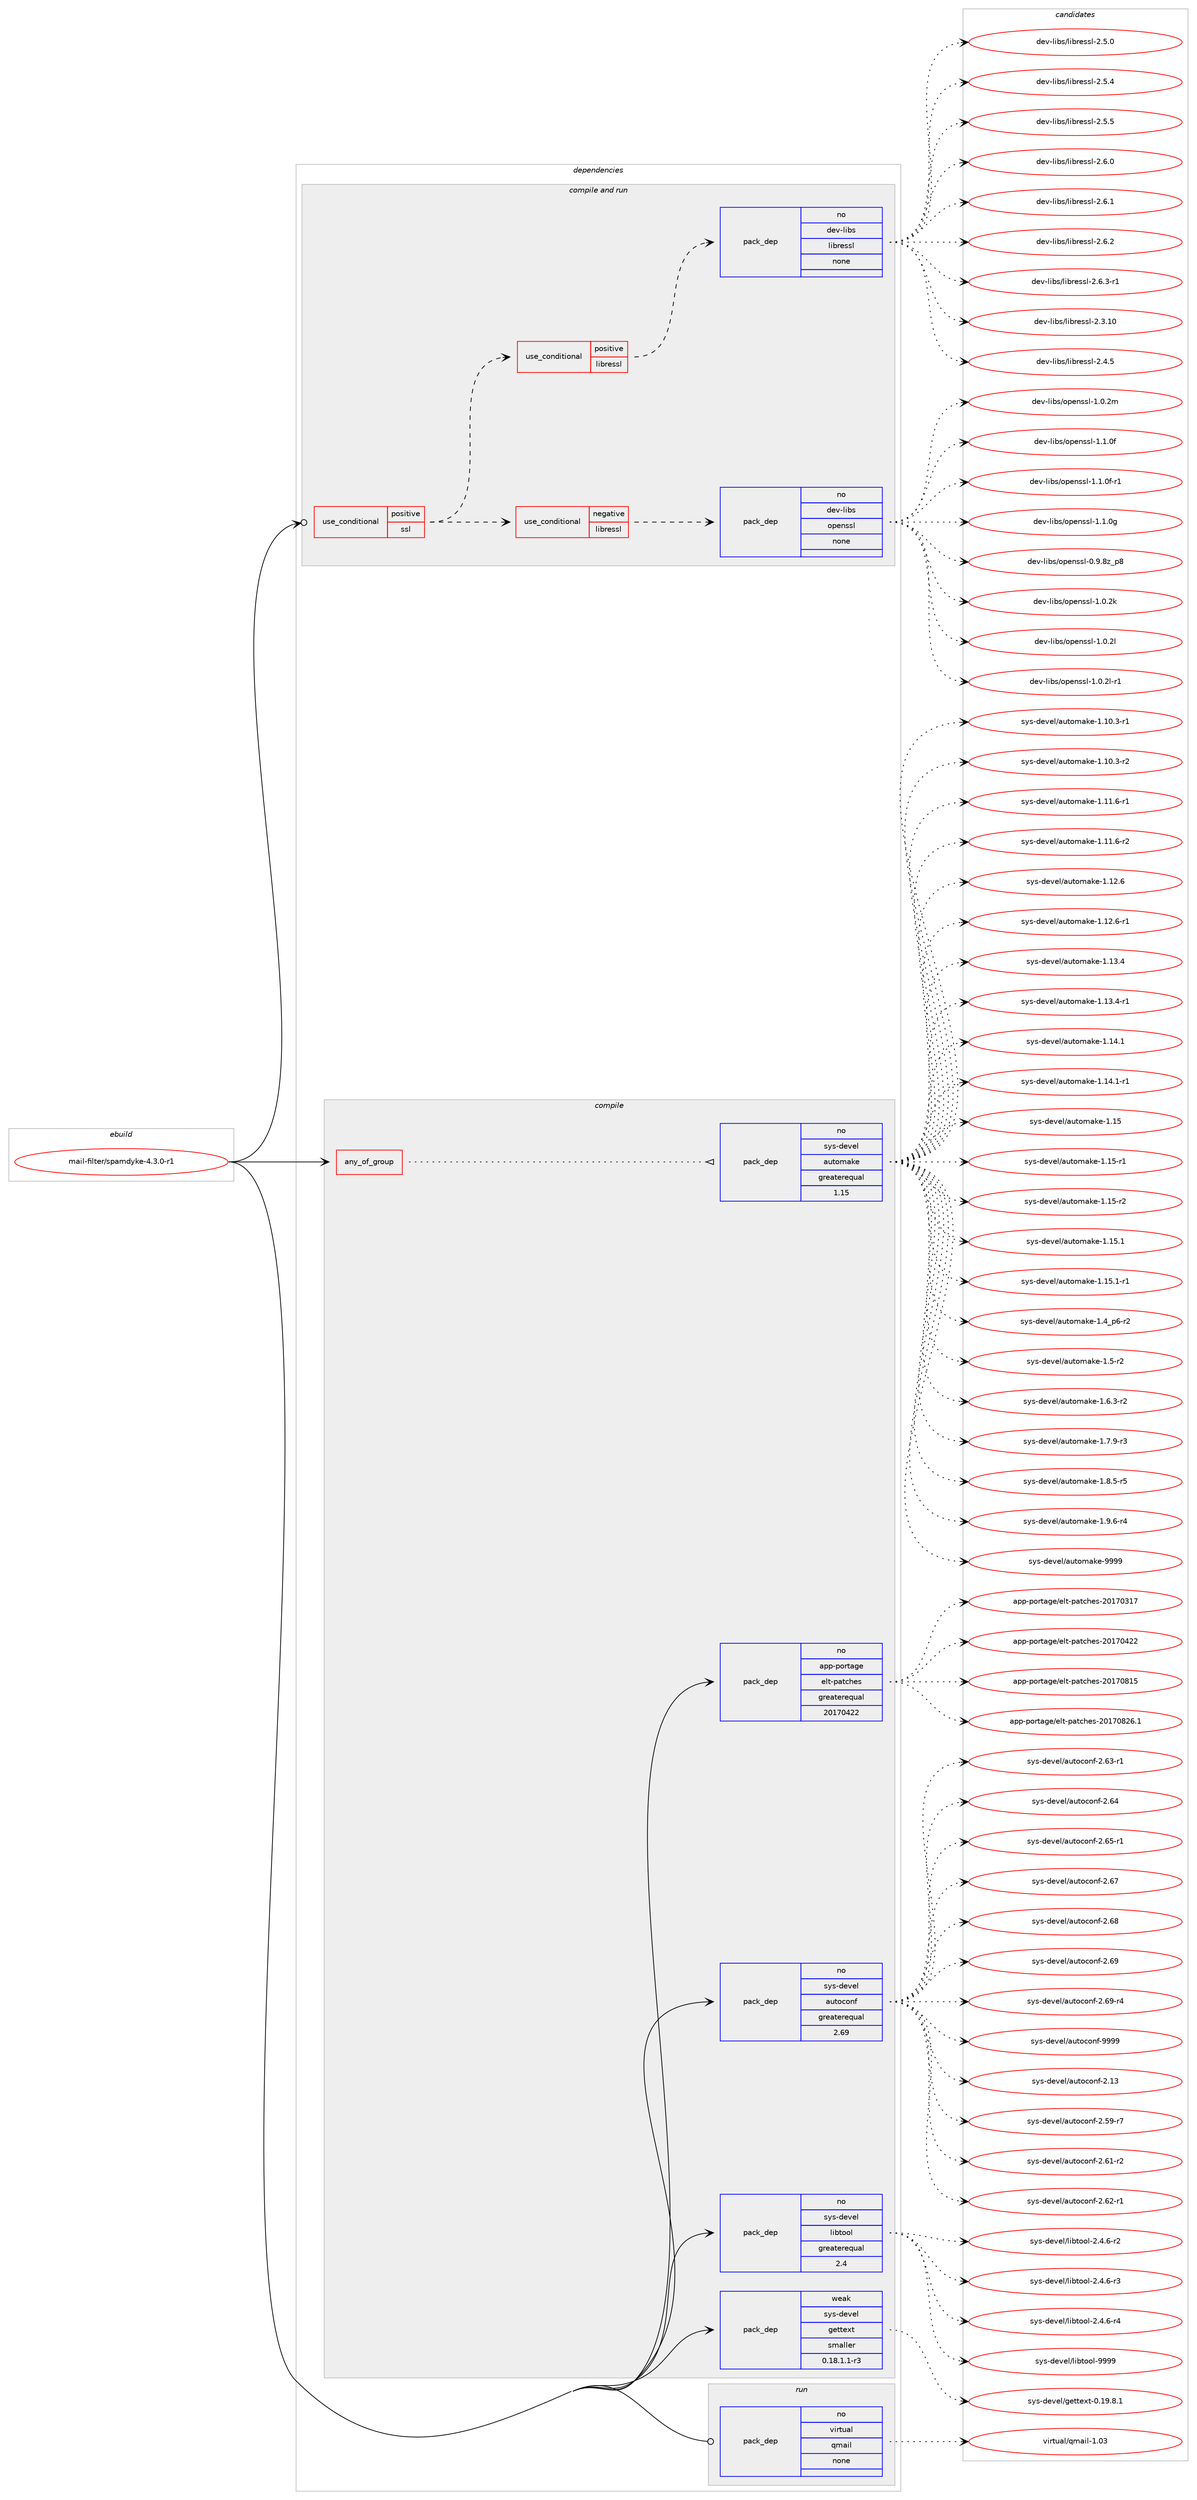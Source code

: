 digraph prolog {

# *************
# Graph options
# *************

newrank=true;
concentrate=true;
compound=true;
graph [rankdir=LR,fontname=Helvetica,fontsize=10,ranksep=1.5];#, ranksep=2.5, nodesep=0.2];
edge  [arrowhead=vee];
node  [fontname=Helvetica,fontsize=10];

# **********
# The ebuild
# **********

subgraph cluster_leftcol {
color=gray;
rank=same;
label=<<i>ebuild</i>>;
id [label="mail-filter/spamdyke-4.3.0-r1", color=red, width=4, href="../mail-filter/spamdyke-4.3.0-r1.svg"];
}

# ****************
# The dependencies
# ****************

subgraph cluster_midcol {
color=gray;
label=<<i>dependencies</i>>;
subgraph cluster_compile {
fillcolor="#eeeeee";
style=filled;
label=<<i>compile</i>>;
subgraph any5049 {
dependency343449 [label=<<TABLE BORDER="0" CELLBORDER="1" CELLSPACING="0" CELLPADDING="4"><TR><TD CELLPADDING="10">any_of_group</TD></TR></TABLE>>, shape=none, color=red];subgraph pack252565 {
dependency343450 [label=<<TABLE BORDER="0" CELLBORDER="1" CELLSPACING="0" CELLPADDING="4" WIDTH="220"><TR><TD ROWSPAN="6" CELLPADDING="30">pack_dep</TD></TR><TR><TD WIDTH="110">no</TD></TR><TR><TD>sys-devel</TD></TR><TR><TD>automake</TD></TR><TR><TD>greaterequal</TD></TR><TR><TD>1.15</TD></TR></TABLE>>, shape=none, color=blue];
}
dependency343449:e -> dependency343450:w [weight=20,style="dotted",arrowhead="oinv"];
}
id:e -> dependency343449:w [weight=20,style="solid",arrowhead="vee"];
subgraph pack252566 {
dependency343451 [label=<<TABLE BORDER="0" CELLBORDER="1" CELLSPACING="0" CELLPADDING="4" WIDTH="220"><TR><TD ROWSPAN="6" CELLPADDING="30">pack_dep</TD></TR><TR><TD WIDTH="110">no</TD></TR><TR><TD>app-portage</TD></TR><TR><TD>elt-patches</TD></TR><TR><TD>greaterequal</TD></TR><TR><TD>20170422</TD></TR></TABLE>>, shape=none, color=blue];
}
id:e -> dependency343451:w [weight=20,style="solid",arrowhead="vee"];
subgraph pack252567 {
dependency343452 [label=<<TABLE BORDER="0" CELLBORDER="1" CELLSPACING="0" CELLPADDING="4" WIDTH="220"><TR><TD ROWSPAN="6" CELLPADDING="30">pack_dep</TD></TR><TR><TD WIDTH="110">no</TD></TR><TR><TD>sys-devel</TD></TR><TR><TD>autoconf</TD></TR><TR><TD>greaterequal</TD></TR><TR><TD>2.69</TD></TR></TABLE>>, shape=none, color=blue];
}
id:e -> dependency343452:w [weight=20,style="solid",arrowhead="vee"];
subgraph pack252568 {
dependency343453 [label=<<TABLE BORDER="0" CELLBORDER="1" CELLSPACING="0" CELLPADDING="4" WIDTH="220"><TR><TD ROWSPAN="6" CELLPADDING="30">pack_dep</TD></TR><TR><TD WIDTH="110">no</TD></TR><TR><TD>sys-devel</TD></TR><TR><TD>libtool</TD></TR><TR><TD>greaterequal</TD></TR><TR><TD>2.4</TD></TR></TABLE>>, shape=none, color=blue];
}
id:e -> dependency343453:w [weight=20,style="solid",arrowhead="vee"];
subgraph pack252569 {
dependency343454 [label=<<TABLE BORDER="0" CELLBORDER="1" CELLSPACING="0" CELLPADDING="4" WIDTH="220"><TR><TD ROWSPAN="6" CELLPADDING="30">pack_dep</TD></TR><TR><TD WIDTH="110">weak</TD></TR><TR><TD>sys-devel</TD></TR><TR><TD>gettext</TD></TR><TR><TD>smaller</TD></TR><TR><TD>0.18.1.1-r3</TD></TR></TABLE>>, shape=none, color=blue];
}
id:e -> dependency343454:w [weight=20,style="solid",arrowhead="vee"];
}
subgraph cluster_compileandrun {
fillcolor="#eeeeee";
style=filled;
label=<<i>compile and run</i>>;
subgraph cond85734 {
dependency343455 [label=<<TABLE BORDER="0" CELLBORDER="1" CELLSPACING="0" CELLPADDING="4"><TR><TD ROWSPAN="3" CELLPADDING="10">use_conditional</TD></TR><TR><TD>positive</TD></TR><TR><TD>ssl</TD></TR></TABLE>>, shape=none, color=red];
subgraph cond85735 {
dependency343456 [label=<<TABLE BORDER="0" CELLBORDER="1" CELLSPACING="0" CELLPADDING="4"><TR><TD ROWSPAN="3" CELLPADDING="10">use_conditional</TD></TR><TR><TD>negative</TD></TR><TR><TD>libressl</TD></TR></TABLE>>, shape=none, color=red];
subgraph pack252570 {
dependency343457 [label=<<TABLE BORDER="0" CELLBORDER="1" CELLSPACING="0" CELLPADDING="4" WIDTH="220"><TR><TD ROWSPAN="6" CELLPADDING="30">pack_dep</TD></TR><TR><TD WIDTH="110">no</TD></TR><TR><TD>dev-libs</TD></TR><TR><TD>openssl</TD></TR><TR><TD>none</TD></TR><TR><TD></TD></TR></TABLE>>, shape=none, color=blue];
}
dependency343456:e -> dependency343457:w [weight=20,style="dashed",arrowhead="vee"];
}
dependency343455:e -> dependency343456:w [weight=20,style="dashed",arrowhead="vee"];
subgraph cond85736 {
dependency343458 [label=<<TABLE BORDER="0" CELLBORDER="1" CELLSPACING="0" CELLPADDING="4"><TR><TD ROWSPAN="3" CELLPADDING="10">use_conditional</TD></TR><TR><TD>positive</TD></TR><TR><TD>libressl</TD></TR></TABLE>>, shape=none, color=red];
subgraph pack252571 {
dependency343459 [label=<<TABLE BORDER="0" CELLBORDER="1" CELLSPACING="0" CELLPADDING="4" WIDTH="220"><TR><TD ROWSPAN="6" CELLPADDING="30">pack_dep</TD></TR><TR><TD WIDTH="110">no</TD></TR><TR><TD>dev-libs</TD></TR><TR><TD>libressl</TD></TR><TR><TD>none</TD></TR><TR><TD></TD></TR></TABLE>>, shape=none, color=blue];
}
dependency343458:e -> dependency343459:w [weight=20,style="dashed",arrowhead="vee"];
}
dependency343455:e -> dependency343458:w [weight=20,style="dashed",arrowhead="vee"];
}
id:e -> dependency343455:w [weight=20,style="solid",arrowhead="odotvee"];
}
subgraph cluster_run {
fillcolor="#eeeeee";
style=filled;
label=<<i>run</i>>;
subgraph pack252572 {
dependency343460 [label=<<TABLE BORDER="0" CELLBORDER="1" CELLSPACING="0" CELLPADDING="4" WIDTH="220"><TR><TD ROWSPAN="6" CELLPADDING="30">pack_dep</TD></TR><TR><TD WIDTH="110">no</TD></TR><TR><TD>virtual</TD></TR><TR><TD>qmail</TD></TR><TR><TD>none</TD></TR><TR><TD></TD></TR></TABLE>>, shape=none, color=blue];
}
id:e -> dependency343460:w [weight=20,style="solid",arrowhead="odot"];
}
}

# **************
# The candidates
# **************

subgraph cluster_choices {
rank=same;
color=gray;
label=<<i>candidates</i>>;

subgraph choice252565 {
color=black;
nodesep=1;
choice11512111545100101118101108479711711611110997107101454946494846514511449 [label="sys-devel/automake-1.10.3-r1", color=red, width=4,href="../sys-devel/automake-1.10.3-r1.svg"];
choice11512111545100101118101108479711711611110997107101454946494846514511450 [label="sys-devel/automake-1.10.3-r2", color=red, width=4,href="../sys-devel/automake-1.10.3-r2.svg"];
choice11512111545100101118101108479711711611110997107101454946494946544511449 [label="sys-devel/automake-1.11.6-r1", color=red, width=4,href="../sys-devel/automake-1.11.6-r1.svg"];
choice11512111545100101118101108479711711611110997107101454946494946544511450 [label="sys-devel/automake-1.11.6-r2", color=red, width=4,href="../sys-devel/automake-1.11.6-r2.svg"];
choice1151211154510010111810110847971171161111099710710145494649504654 [label="sys-devel/automake-1.12.6", color=red, width=4,href="../sys-devel/automake-1.12.6.svg"];
choice11512111545100101118101108479711711611110997107101454946495046544511449 [label="sys-devel/automake-1.12.6-r1", color=red, width=4,href="../sys-devel/automake-1.12.6-r1.svg"];
choice1151211154510010111810110847971171161111099710710145494649514652 [label="sys-devel/automake-1.13.4", color=red, width=4,href="../sys-devel/automake-1.13.4.svg"];
choice11512111545100101118101108479711711611110997107101454946495146524511449 [label="sys-devel/automake-1.13.4-r1", color=red, width=4,href="../sys-devel/automake-1.13.4-r1.svg"];
choice1151211154510010111810110847971171161111099710710145494649524649 [label="sys-devel/automake-1.14.1", color=red, width=4,href="../sys-devel/automake-1.14.1.svg"];
choice11512111545100101118101108479711711611110997107101454946495246494511449 [label="sys-devel/automake-1.14.1-r1", color=red, width=4,href="../sys-devel/automake-1.14.1-r1.svg"];
choice115121115451001011181011084797117116111109971071014549464953 [label="sys-devel/automake-1.15", color=red, width=4,href="../sys-devel/automake-1.15.svg"];
choice1151211154510010111810110847971171161111099710710145494649534511449 [label="sys-devel/automake-1.15-r1", color=red, width=4,href="../sys-devel/automake-1.15-r1.svg"];
choice1151211154510010111810110847971171161111099710710145494649534511450 [label="sys-devel/automake-1.15-r2", color=red, width=4,href="../sys-devel/automake-1.15-r2.svg"];
choice1151211154510010111810110847971171161111099710710145494649534649 [label="sys-devel/automake-1.15.1", color=red, width=4,href="../sys-devel/automake-1.15.1.svg"];
choice11512111545100101118101108479711711611110997107101454946495346494511449 [label="sys-devel/automake-1.15.1-r1", color=red, width=4,href="../sys-devel/automake-1.15.1-r1.svg"];
choice115121115451001011181011084797117116111109971071014549465295112544511450 [label="sys-devel/automake-1.4_p6-r2", color=red, width=4,href="../sys-devel/automake-1.4_p6-r2.svg"];
choice11512111545100101118101108479711711611110997107101454946534511450 [label="sys-devel/automake-1.5-r2", color=red, width=4,href="../sys-devel/automake-1.5-r2.svg"];
choice115121115451001011181011084797117116111109971071014549465446514511450 [label="sys-devel/automake-1.6.3-r2", color=red, width=4,href="../sys-devel/automake-1.6.3-r2.svg"];
choice115121115451001011181011084797117116111109971071014549465546574511451 [label="sys-devel/automake-1.7.9-r3", color=red, width=4,href="../sys-devel/automake-1.7.9-r3.svg"];
choice115121115451001011181011084797117116111109971071014549465646534511453 [label="sys-devel/automake-1.8.5-r5", color=red, width=4,href="../sys-devel/automake-1.8.5-r5.svg"];
choice115121115451001011181011084797117116111109971071014549465746544511452 [label="sys-devel/automake-1.9.6-r4", color=red, width=4,href="../sys-devel/automake-1.9.6-r4.svg"];
choice115121115451001011181011084797117116111109971071014557575757 [label="sys-devel/automake-9999", color=red, width=4,href="../sys-devel/automake-9999.svg"];
dependency343450:e -> choice11512111545100101118101108479711711611110997107101454946494846514511449:w [style=dotted,weight="100"];
dependency343450:e -> choice11512111545100101118101108479711711611110997107101454946494846514511450:w [style=dotted,weight="100"];
dependency343450:e -> choice11512111545100101118101108479711711611110997107101454946494946544511449:w [style=dotted,weight="100"];
dependency343450:e -> choice11512111545100101118101108479711711611110997107101454946494946544511450:w [style=dotted,weight="100"];
dependency343450:e -> choice1151211154510010111810110847971171161111099710710145494649504654:w [style=dotted,weight="100"];
dependency343450:e -> choice11512111545100101118101108479711711611110997107101454946495046544511449:w [style=dotted,weight="100"];
dependency343450:e -> choice1151211154510010111810110847971171161111099710710145494649514652:w [style=dotted,weight="100"];
dependency343450:e -> choice11512111545100101118101108479711711611110997107101454946495146524511449:w [style=dotted,weight="100"];
dependency343450:e -> choice1151211154510010111810110847971171161111099710710145494649524649:w [style=dotted,weight="100"];
dependency343450:e -> choice11512111545100101118101108479711711611110997107101454946495246494511449:w [style=dotted,weight="100"];
dependency343450:e -> choice115121115451001011181011084797117116111109971071014549464953:w [style=dotted,weight="100"];
dependency343450:e -> choice1151211154510010111810110847971171161111099710710145494649534511449:w [style=dotted,weight="100"];
dependency343450:e -> choice1151211154510010111810110847971171161111099710710145494649534511450:w [style=dotted,weight="100"];
dependency343450:e -> choice1151211154510010111810110847971171161111099710710145494649534649:w [style=dotted,weight="100"];
dependency343450:e -> choice11512111545100101118101108479711711611110997107101454946495346494511449:w [style=dotted,weight="100"];
dependency343450:e -> choice115121115451001011181011084797117116111109971071014549465295112544511450:w [style=dotted,weight="100"];
dependency343450:e -> choice11512111545100101118101108479711711611110997107101454946534511450:w [style=dotted,weight="100"];
dependency343450:e -> choice115121115451001011181011084797117116111109971071014549465446514511450:w [style=dotted,weight="100"];
dependency343450:e -> choice115121115451001011181011084797117116111109971071014549465546574511451:w [style=dotted,weight="100"];
dependency343450:e -> choice115121115451001011181011084797117116111109971071014549465646534511453:w [style=dotted,weight="100"];
dependency343450:e -> choice115121115451001011181011084797117116111109971071014549465746544511452:w [style=dotted,weight="100"];
dependency343450:e -> choice115121115451001011181011084797117116111109971071014557575757:w [style=dotted,weight="100"];
}
subgraph choice252566 {
color=black;
nodesep=1;
choice97112112451121111141169710310147101108116451129711699104101115455048495548514955 [label="app-portage/elt-patches-20170317", color=red, width=4,href="../app-portage/elt-patches-20170317.svg"];
choice97112112451121111141169710310147101108116451129711699104101115455048495548525050 [label="app-portage/elt-patches-20170422", color=red, width=4,href="../app-portage/elt-patches-20170422.svg"];
choice97112112451121111141169710310147101108116451129711699104101115455048495548564953 [label="app-portage/elt-patches-20170815", color=red, width=4,href="../app-portage/elt-patches-20170815.svg"];
choice971121124511211111411697103101471011081164511297116991041011154550484955485650544649 [label="app-portage/elt-patches-20170826.1", color=red, width=4,href="../app-portage/elt-patches-20170826.1.svg"];
dependency343451:e -> choice97112112451121111141169710310147101108116451129711699104101115455048495548514955:w [style=dotted,weight="100"];
dependency343451:e -> choice97112112451121111141169710310147101108116451129711699104101115455048495548525050:w [style=dotted,weight="100"];
dependency343451:e -> choice97112112451121111141169710310147101108116451129711699104101115455048495548564953:w [style=dotted,weight="100"];
dependency343451:e -> choice971121124511211111411697103101471011081164511297116991041011154550484955485650544649:w [style=dotted,weight="100"];
}
subgraph choice252567 {
color=black;
nodesep=1;
choice115121115451001011181011084797117116111991111101024550464951 [label="sys-devel/autoconf-2.13", color=red, width=4,href="../sys-devel/autoconf-2.13.svg"];
choice1151211154510010111810110847971171161119911111010245504653574511455 [label="sys-devel/autoconf-2.59-r7", color=red, width=4,href="../sys-devel/autoconf-2.59-r7.svg"];
choice1151211154510010111810110847971171161119911111010245504654494511450 [label="sys-devel/autoconf-2.61-r2", color=red, width=4,href="../sys-devel/autoconf-2.61-r2.svg"];
choice1151211154510010111810110847971171161119911111010245504654504511449 [label="sys-devel/autoconf-2.62-r1", color=red, width=4,href="../sys-devel/autoconf-2.62-r1.svg"];
choice1151211154510010111810110847971171161119911111010245504654514511449 [label="sys-devel/autoconf-2.63-r1", color=red, width=4,href="../sys-devel/autoconf-2.63-r1.svg"];
choice115121115451001011181011084797117116111991111101024550465452 [label="sys-devel/autoconf-2.64", color=red, width=4,href="../sys-devel/autoconf-2.64.svg"];
choice1151211154510010111810110847971171161119911111010245504654534511449 [label="sys-devel/autoconf-2.65-r1", color=red, width=4,href="../sys-devel/autoconf-2.65-r1.svg"];
choice115121115451001011181011084797117116111991111101024550465455 [label="sys-devel/autoconf-2.67", color=red, width=4,href="../sys-devel/autoconf-2.67.svg"];
choice115121115451001011181011084797117116111991111101024550465456 [label="sys-devel/autoconf-2.68", color=red, width=4,href="../sys-devel/autoconf-2.68.svg"];
choice115121115451001011181011084797117116111991111101024550465457 [label="sys-devel/autoconf-2.69", color=red, width=4,href="../sys-devel/autoconf-2.69.svg"];
choice1151211154510010111810110847971171161119911111010245504654574511452 [label="sys-devel/autoconf-2.69-r4", color=red, width=4,href="../sys-devel/autoconf-2.69-r4.svg"];
choice115121115451001011181011084797117116111991111101024557575757 [label="sys-devel/autoconf-9999", color=red, width=4,href="../sys-devel/autoconf-9999.svg"];
dependency343452:e -> choice115121115451001011181011084797117116111991111101024550464951:w [style=dotted,weight="100"];
dependency343452:e -> choice1151211154510010111810110847971171161119911111010245504653574511455:w [style=dotted,weight="100"];
dependency343452:e -> choice1151211154510010111810110847971171161119911111010245504654494511450:w [style=dotted,weight="100"];
dependency343452:e -> choice1151211154510010111810110847971171161119911111010245504654504511449:w [style=dotted,weight="100"];
dependency343452:e -> choice1151211154510010111810110847971171161119911111010245504654514511449:w [style=dotted,weight="100"];
dependency343452:e -> choice115121115451001011181011084797117116111991111101024550465452:w [style=dotted,weight="100"];
dependency343452:e -> choice1151211154510010111810110847971171161119911111010245504654534511449:w [style=dotted,weight="100"];
dependency343452:e -> choice115121115451001011181011084797117116111991111101024550465455:w [style=dotted,weight="100"];
dependency343452:e -> choice115121115451001011181011084797117116111991111101024550465456:w [style=dotted,weight="100"];
dependency343452:e -> choice115121115451001011181011084797117116111991111101024550465457:w [style=dotted,weight="100"];
dependency343452:e -> choice1151211154510010111810110847971171161119911111010245504654574511452:w [style=dotted,weight="100"];
dependency343452:e -> choice115121115451001011181011084797117116111991111101024557575757:w [style=dotted,weight="100"];
}
subgraph choice252568 {
color=black;
nodesep=1;
choice1151211154510010111810110847108105981161111111084550465246544511450 [label="sys-devel/libtool-2.4.6-r2", color=red, width=4,href="../sys-devel/libtool-2.4.6-r2.svg"];
choice1151211154510010111810110847108105981161111111084550465246544511451 [label="sys-devel/libtool-2.4.6-r3", color=red, width=4,href="../sys-devel/libtool-2.4.6-r3.svg"];
choice1151211154510010111810110847108105981161111111084550465246544511452 [label="sys-devel/libtool-2.4.6-r4", color=red, width=4,href="../sys-devel/libtool-2.4.6-r4.svg"];
choice1151211154510010111810110847108105981161111111084557575757 [label="sys-devel/libtool-9999", color=red, width=4,href="../sys-devel/libtool-9999.svg"];
dependency343453:e -> choice1151211154510010111810110847108105981161111111084550465246544511450:w [style=dotted,weight="100"];
dependency343453:e -> choice1151211154510010111810110847108105981161111111084550465246544511451:w [style=dotted,weight="100"];
dependency343453:e -> choice1151211154510010111810110847108105981161111111084550465246544511452:w [style=dotted,weight="100"];
dependency343453:e -> choice1151211154510010111810110847108105981161111111084557575757:w [style=dotted,weight="100"];
}
subgraph choice252569 {
color=black;
nodesep=1;
choice1151211154510010111810110847103101116116101120116454846495746564649 [label="sys-devel/gettext-0.19.8.1", color=red, width=4,href="../sys-devel/gettext-0.19.8.1.svg"];
dependency343454:e -> choice1151211154510010111810110847103101116116101120116454846495746564649:w [style=dotted,weight="100"];
}
subgraph choice252570 {
color=black;
nodesep=1;
choice1001011184510810598115471111121011101151151084548465746561229511256 [label="dev-libs/openssl-0.9.8z_p8", color=red, width=4,href="../dev-libs/openssl-0.9.8z_p8.svg"];
choice100101118451081059811547111112101110115115108454946484650107 [label="dev-libs/openssl-1.0.2k", color=red, width=4,href="../dev-libs/openssl-1.0.2k.svg"];
choice100101118451081059811547111112101110115115108454946484650108 [label="dev-libs/openssl-1.0.2l", color=red, width=4,href="../dev-libs/openssl-1.0.2l.svg"];
choice1001011184510810598115471111121011101151151084549464846501084511449 [label="dev-libs/openssl-1.0.2l-r1", color=red, width=4,href="../dev-libs/openssl-1.0.2l-r1.svg"];
choice100101118451081059811547111112101110115115108454946484650109 [label="dev-libs/openssl-1.0.2m", color=red, width=4,href="../dev-libs/openssl-1.0.2m.svg"];
choice100101118451081059811547111112101110115115108454946494648102 [label="dev-libs/openssl-1.1.0f", color=red, width=4,href="../dev-libs/openssl-1.1.0f.svg"];
choice1001011184510810598115471111121011101151151084549464946481024511449 [label="dev-libs/openssl-1.1.0f-r1", color=red, width=4,href="../dev-libs/openssl-1.1.0f-r1.svg"];
choice100101118451081059811547111112101110115115108454946494648103 [label="dev-libs/openssl-1.1.0g", color=red, width=4,href="../dev-libs/openssl-1.1.0g.svg"];
dependency343457:e -> choice1001011184510810598115471111121011101151151084548465746561229511256:w [style=dotted,weight="100"];
dependency343457:e -> choice100101118451081059811547111112101110115115108454946484650107:w [style=dotted,weight="100"];
dependency343457:e -> choice100101118451081059811547111112101110115115108454946484650108:w [style=dotted,weight="100"];
dependency343457:e -> choice1001011184510810598115471111121011101151151084549464846501084511449:w [style=dotted,weight="100"];
dependency343457:e -> choice100101118451081059811547111112101110115115108454946484650109:w [style=dotted,weight="100"];
dependency343457:e -> choice100101118451081059811547111112101110115115108454946494648102:w [style=dotted,weight="100"];
dependency343457:e -> choice1001011184510810598115471111121011101151151084549464946481024511449:w [style=dotted,weight="100"];
dependency343457:e -> choice100101118451081059811547111112101110115115108454946494648103:w [style=dotted,weight="100"];
}
subgraph choice252571 {
color=black;
nodesep=1;
choice1001011184510810598115471081059811410111511510845504651464948 [label="dev-libs/libressl-2.3.10", color=red, width=4,href="../dev-libs/libressl-2.3.10.svg"];
choice10010111845108105981154710810598114101115115108455046524653 [label="dev-libs/libressl-2.4.5", color=red, width=4,href="../dev-libs/libressl-2.4.5.svg"];
choice10010111845108105981154710810598114101115115108455046534648 [label="dev-libs/libressl-2.5.0", color=red, width=4,href="../dev-libs/libressl-2.5.0.svg"];
choice10010111845108105981154710810598114101115115108455046534652 [label="dev-libs/libressl-2.5.4", color=red, width=4,href="../dev-libs/libressl-2.5.4.svg"];
choice10010111845108105981154710810598114101115115108455046534653 [label="dev-libs/libressl-2.5.5", color=red, width=4,href="../dev-libs/libressl-2.5.5.svg"];
choice10010111845108105981154710810598114101115115108455046544648 [label="dev-libs/libressl-2.6.0", color=red, width=4,href="../dev-libs/libressl-2.6.0.svg"];
choice10010111845108105981154710810598114101115115108455046544649 [label="dev-libs/libressl-2.6.1", color=red, width=4,href="../dev-libs/libressl-2.6.1.svg"];
choice10010111845108105981154710810598114101115115108455046544650 [label="dev-libs/libressl-2.6.2", color=red, width=4,href="../dev-libs/libressl-2.6.2.svg"];
choice100101118451081059811547108105981141011151151084550465446514511449 [label="dev-libs/libressl-2.6.3-r1", color=red, width=4,href="../dev-libs/libressl-2.6.3-r1.svg"];
dependency343459:e -> choice1001011184510810598115471081059811410111511510845504651464948:w [style=dotted,weight="100"];
dependency343459:e -> choice10010111845108105981154710810598114101115115108455046524653:w [style=dotted,weight="100"];
dependency343459:e -> choice10010111845108105981154710810598114101115115108455046534648:w [style=dotted,weight="100"];
dependency343459:e -> choice10010111845108105981154710810598114101115115108455046534652:w [style=dotted,weight="100"];
dependency343459:e -> choice10010111845108105981154710810598114101115115108455046534653:w [style=dotted,weight="100"];
dependency343459:e -> choice10010111845108105981154710810598114101115115108455046544648:w [style=dotted,weight="100"];
dependency343459:e -> choice10010111845108105981154710810598114101115115108455046544649:w [style=dotted,weight="100"];
dependency343459:e -> choice10010111845108105981154710810598114101115115108455046544650:w [style=dotted,weight="100"];
dependency343459:e -> choice100101118451081059811547108105981141011151151084550465446514511449:w [style=dotted,weight="100"];
}
subgraph choice252572 {
color=black;
nodesep=1;
choice1181051141161179710847113109971051084549464851 [label="virtual/qmail-1.03", color=red, width=4,href="../virtual/qmail-1.03.svg"];
dependency343460:e -> choice1181051141161179710847113109971051084549464851:w [style=dotted,weight="100"];
}
}

}
